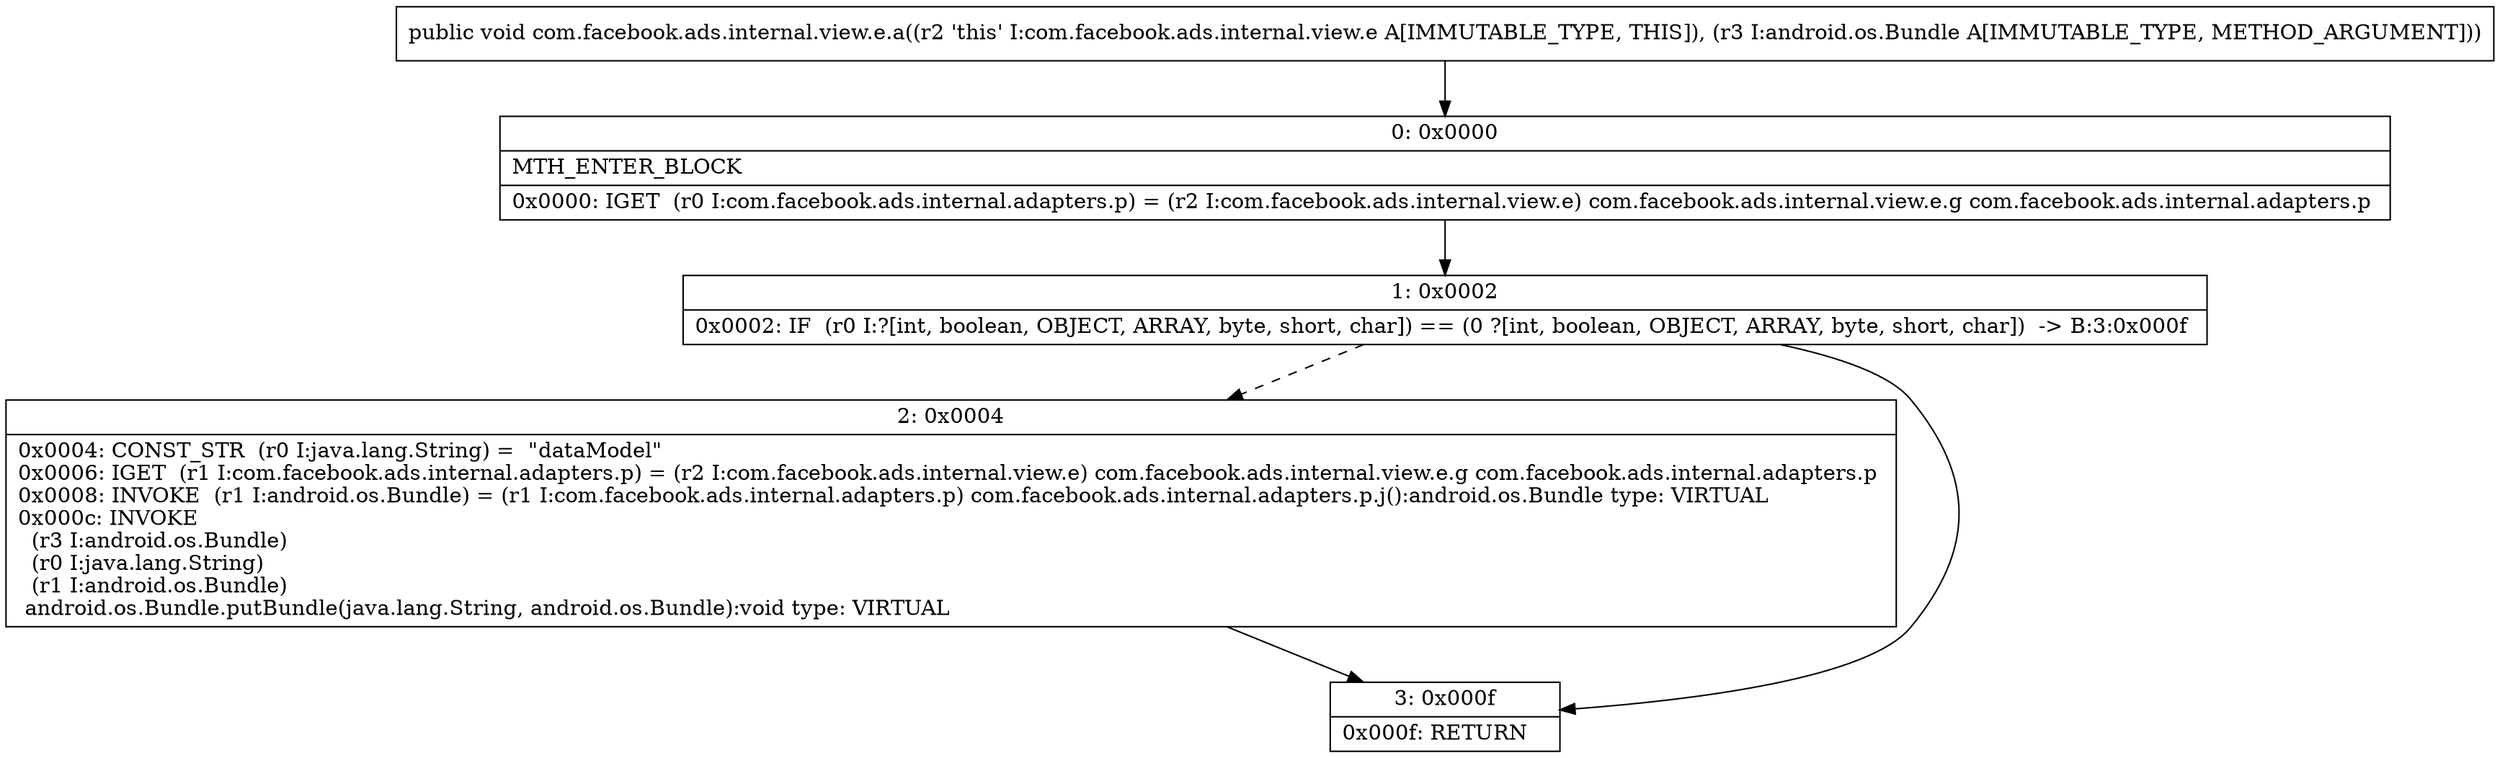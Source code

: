 digraph "CFG forcom.facebook.ads.internal.view.e.a(Landroid\/os\/Bundle;)V" {
Node_0 [shape=record,label="{0\:\ 0x0000|MTH_ENTER_BLOCK\l|0x0000: IGET  (r0 I:com.facebook.ads.internal.adapters.p) = (r2 I:com.facebook.ads.internal.view.e) com.facebook.ads.internal.view.e.g com.facebook.ads.internal.adapters.p \l}"];
Node_1 [shape=record,label="{1\:\ 0x0002|0x0002: IF  (r0 I:?[int, boolean, OBJECT, ARRAY, byte, short, char]) == (0 ?[int, boolean, OBJECT, ARRAY, byte, short, char])  \-\> B:3:0x000f \l}"];
Node_2 [shape=record,label="{2\:\ 0x0004|0x0004: CONST_STR  (r0 I:java.lang.String) =  \"dataModel\" \l0x0006: IGET  (r1 I:com.facebook.ads.internal.adapters.p) = (r2 I:com.facebook.ads.internal.view.e) com.facebook.ads.internal.view.e.g com.facebook.ads.internal.adapters.p \l0x0008: INVOKE  (r1 I:android.os.Bundle) = (r1 I:com.facebook.ads.internal.adapters.p) com.facebook.ads.internal.adapters.p.j():android.os.Bundle type: VIRTUAL \l0x000c: INVOKE  \l  (r3 I:android.os.Bundle)\l  (r0 I:java.lang.String)\l  (r1 I:android.os.Bundle)\l android.os.Bundle.putBundle(java.lang.String, android.os.Bundle):void type: VIRTUAL \l}"];
Node_3 [shape=record,label="{3\:\ 0x000f|0x000f: RETURN   \l}"];
MethodNode[shape=record,label="{public void com.facebook.ads.internal.view.e.a((r2 'this' I:com.facebook.ads.internal.view.e A[IMMUTABLE_TYPE, THIS]), (r3 I:android.os.Bundle A[IMMUTABLE_TYPE, METHOD_ARGUMENT])) }"];
MethodNode -> Node_0;
Node_0 -> Node_1;
Node_1 -> Node_2[style=dashed];
Node_1 -> Node_3;
Node_2 -> Node_3;
}

